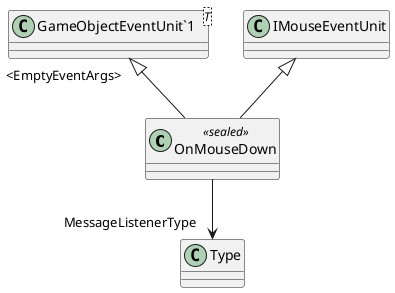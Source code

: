 @startuml
class OnMouseDown <<sealed>> {
}
class "GameObjectEventUnit`1"<T> {
}
"GameObjectEventUnit`1" "<EmptyEventArgs>" <|-- OnMouseDown
IMouseEventUnit <|-- OnMouseDown
OnMouseDown --> "MessageListenerType" Type
@enduml

